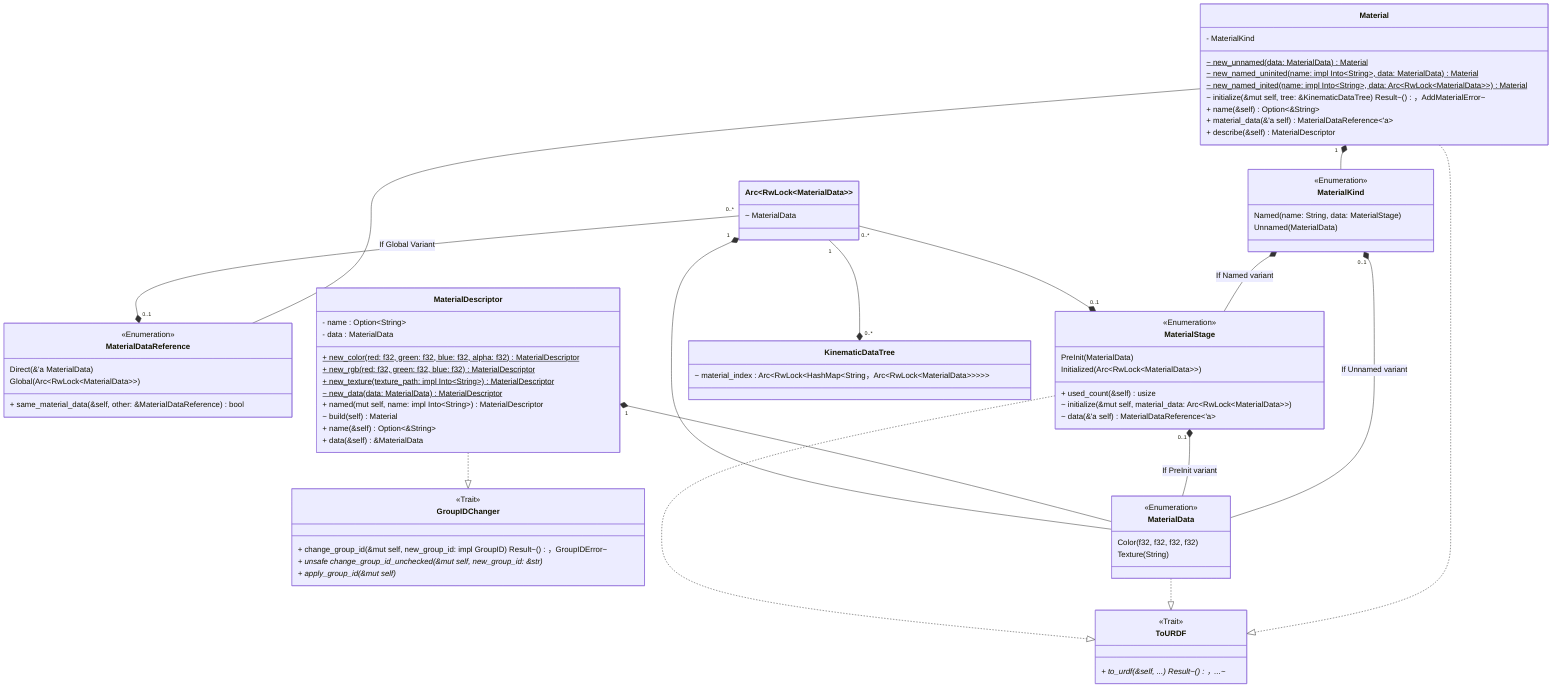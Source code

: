 classDiagram
class ToURDF{
    <<Trait>>
    + to_urdf(&self, ...) Result~()，...~*
}
class GroupIDChanger {
    <<Trait>>
    + change_group_id(&mut self, new_group_id: impl GroupID) Result~()，GroupIDError~
    + unsafe change_group_id_unchecked(&mut self, new_group_id: &str)*
    + apply_group_id(&mut self)*
}

class Material{
    - MaterialKind

	~ new_unnamed(data: MaterialData) Material$
	~ new_named_uninited(name: impl Into~String~, data: MaterialData) Material$
	~ new_named_inited(name: impl Into~String~, data: Arc~RwLock~MaterialData~~) Material$

	~ initialize(&mut self, tree: &KinematicDataTree) Result~()，AddMaterialError~
    
    + name(&self) Option~&String~
    + material_data(&'a self) MaterialDataReference~'a~
    + describe(&self) MaterialDescriptor
}

Material ..|> ToURDF
Material "1" *-- MaterialKind
Material -- MaterialDataReference

class MaterialKind {
    <<Enumeration>>
    Named#40;name: String, data: MaterialStage#41;
    Unnamed#40;MaterialData#41;
}

MaterialKind "0..1" *-- MaterialData: If Unnamed variant
MaterialKind "0..1" *-- MaterialStage: If Named variant
	
class MaterialData {
    <<Enumeration>>
    Color#40;f32, f32, f32, f32#41;
    Texture#40;String#41;
}

MaterialData ..|> ToURDF
	
class MaterialStage{
    <<Enumeration>>
    PreInit#40;MaterialData#41;
    Initialized#40;Arc~RwLock~MaterialData~~#41;

    + used_count(&self) usize
    ~ initialize(&mut self, material_data: Arc~RwLock~MaterialData~~)
    ~ data(&'a self) MaterialDataReference~'a~
}

MaterialStage "0..1" *-- MaterialData : If PreInit variant 
MaterialStage ..|> ToURDF

class MaterialDataReference~'a~{
    <<Enumeration>>
    Direct#40;&'a MaterialData#41;
    Global#40;Arc~RwLock~MaterialData~~#41;

    + same_material_data(&self, other: &MaterialDataReference) bool
}

class MaterialDescriptor{
    %% TODO: Maybe FLIP TYPES
    - name : Option~String~
    - data : MaterialData

    + new_color(red: f32, green: f32, blue: f32, alpha: f32) MaterialDescriptor$
    + new_rgb(red: f32, green: f32, blue: f32) MaterialDescriptor$
    + new_texture(texture_path: impl Into~String~) MaterialDescriptor$
    ~ new_data(data: MaterialData) MaterialDescriptor$
    + named(mut self, name: impl Into~String~) MaterialDescriptor
    ~ build(self) Material

    + name(&self) Option~&String~
    + data(&self) &MaterialData
}

MaterialDescriptor "1" *-- MaterialData
MaterialDescriptor ..|> GroupIDChanger
%% MaterialDescriptor -->

class KinematicDataTree {
    ~ material_index : Arc~RwLock~HashMap~String，Arc~RwLock~MaterialData~~~~~
}

class ArcLockMaterialData["Arc&lt;RwLock&lt;MaterialData&gt;&gt;"] {
    ~ MaterialData
}

ArcLockMaterialData "1" --* "0..*" KinematicDataTree
ArcLockMaterialData "1" *-- MaterialData
ArcLockMaterialData "0..*" --* "0..1" MaterialStage
ArcLockMaterialData "0..*" --* "0..1" MaterialDataReference : If Global Variant